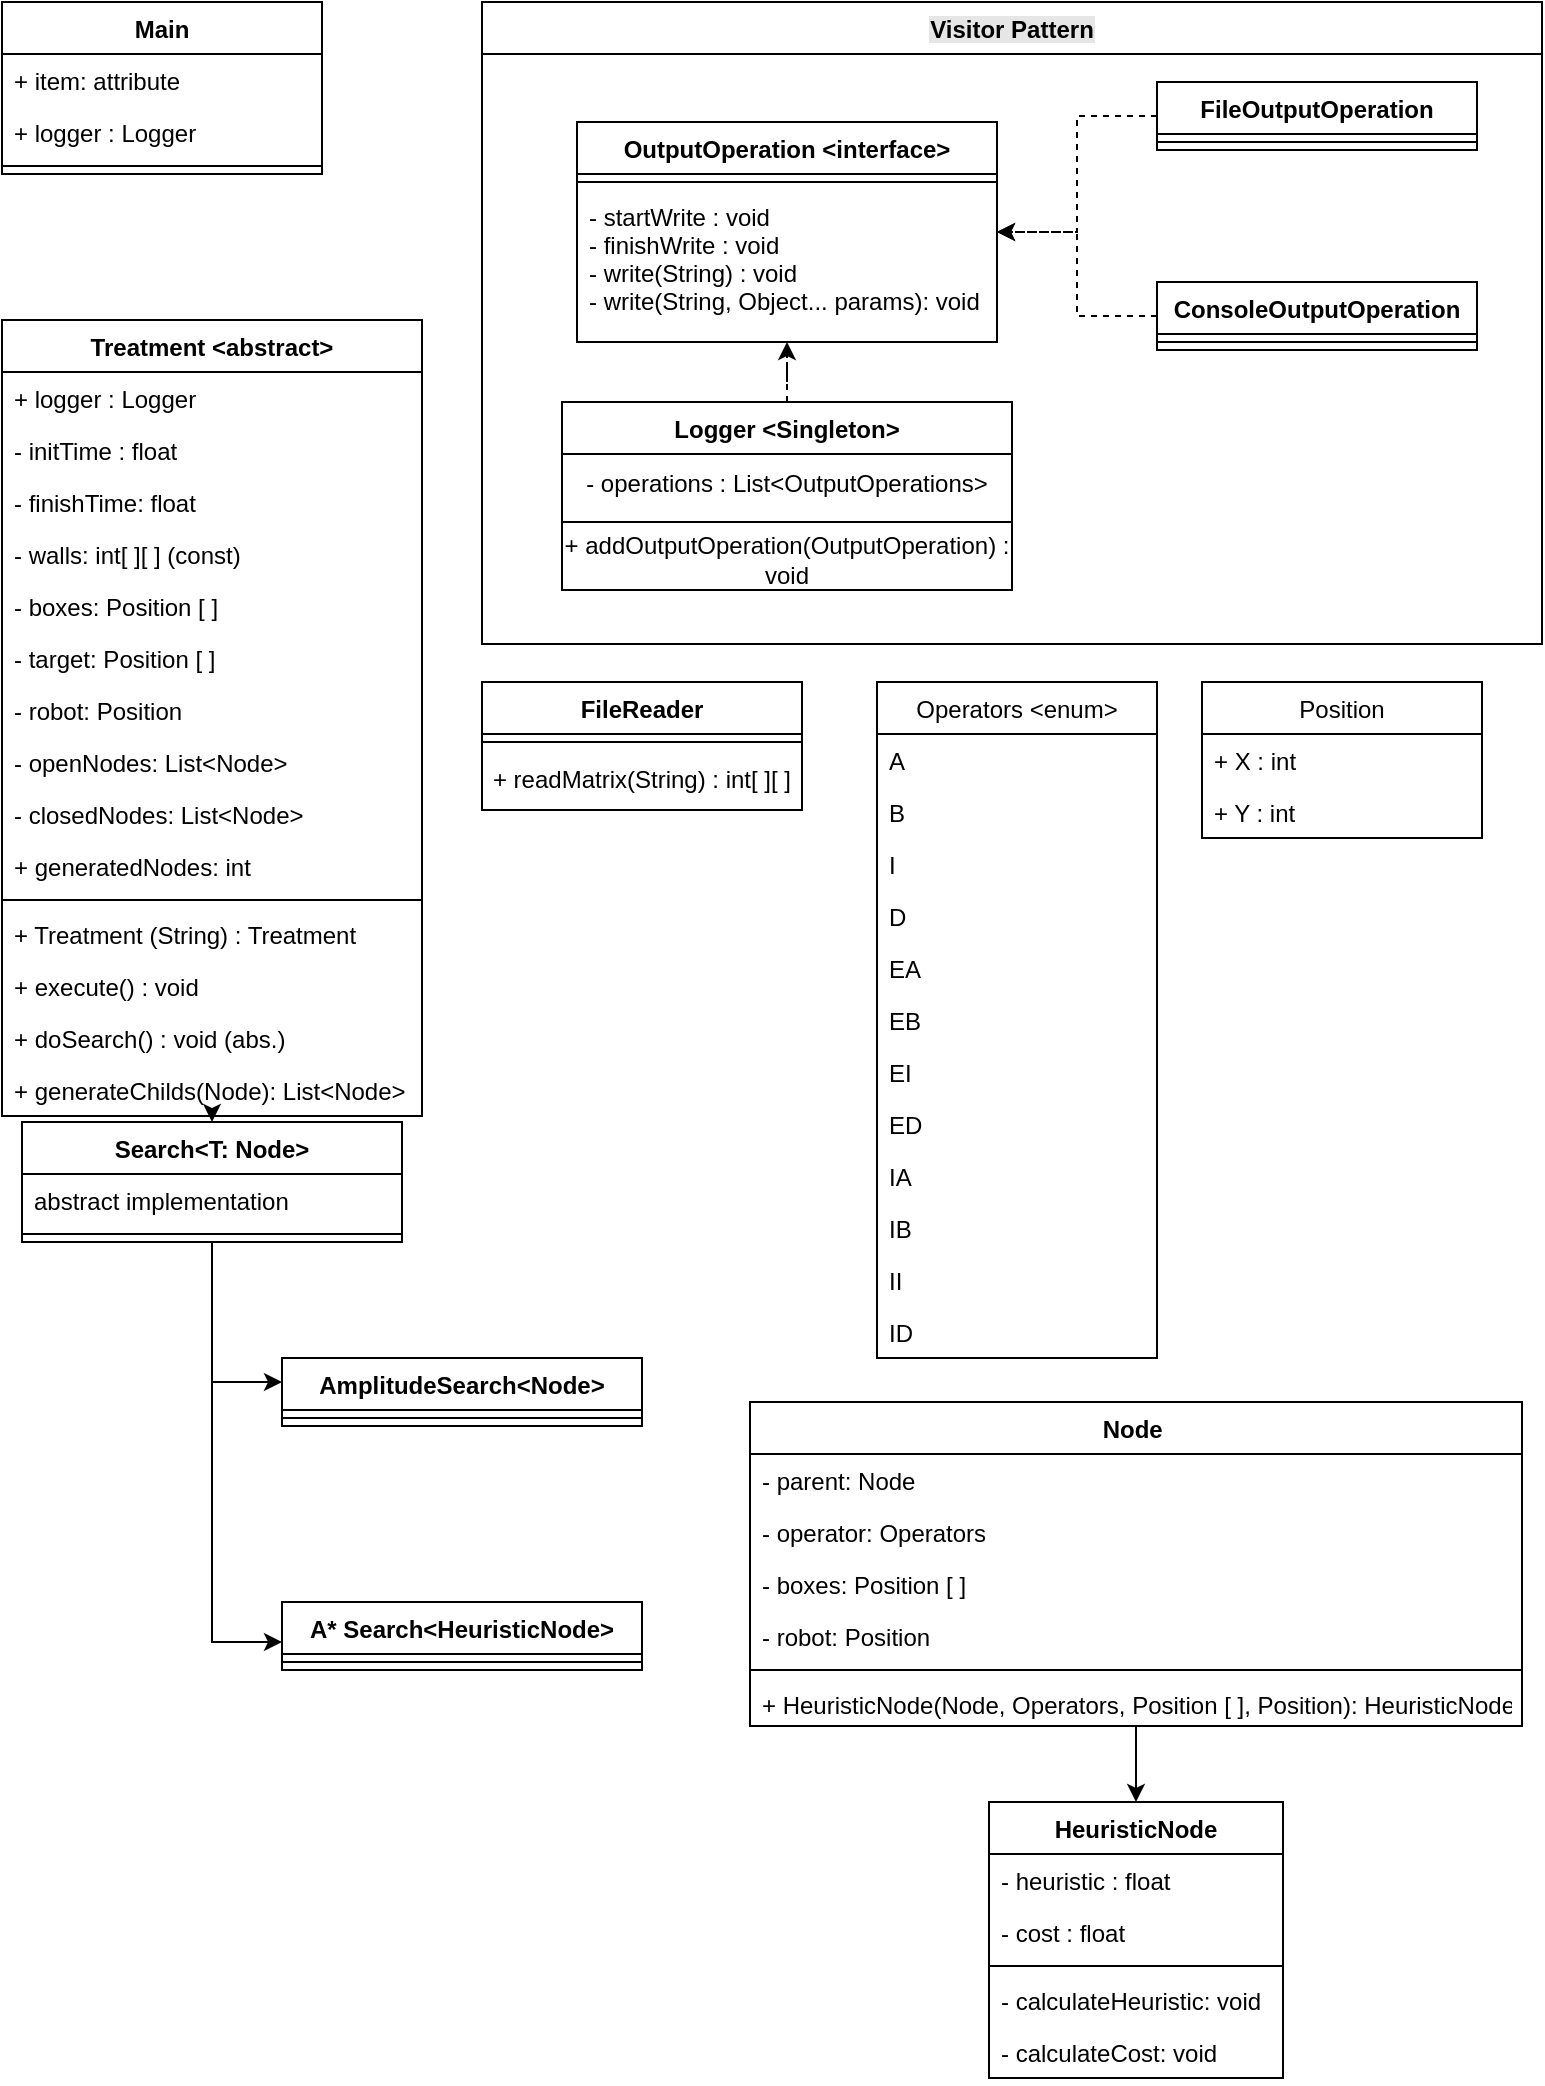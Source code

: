 <mxfile version="16.5.6" type="device"><diagram id="zkROeECK6JB8xDb7qXPe" name="Diagrama de Clases"><mxGraphModel dx="1036" dy="395" grid="1" gridSize="10" guides="1" tooltips="1" connect="1" arrows="1" fold="1" page="1" pageScale="1" pageWidth="827" pageHeight="1169" math="0" shadow="0"><root><mxCell id="0"/><mxCell id="1" parent="0"/><mxCell id="_-c9dEPwFFjq7T-9QIAx-1" value="Main" style="swimlane;fontStyle=1;align=center;verticalAlign=top;childLayout=stackLayout;horizontal=1;startSize=26;horizontalStack=0;resizeParent=1;resizeParentMax=0;resizeLast=0;collapsible=1;marginBottom=0;" parent="1" vertex="1"><mxGeometry x="40" y="40" width="160" height="86" as="geometry"/></mxCell><mxCell id="IXqOZm5Yv6pCnrBmNLsJ-30" value="+ item: attribute" style="text;strokeColor=none;fillColor=none;align=left;verticalAlign=top;spacingLeft=4;spacingRight=4;overflow=hidden;rotatable=0;points=[[0,0.5],[1,0.5]];portConstraint=eastwest;" parent="_-c9dEPwFFjq7T-9QIAx-1" vertex="1"><mxGeometry y="26" width="160" height="26" as="geometry"/></mxCell><mxCell id="IXqOZm5Yv6pCnrBmNLsJ-32" value="+ logger : Logger" style="text;strokeColor=none;fillColor=none;align=left;verticalAlign=top;spacingLeft=4;spacingRight=4;overflow=hidden;rotatable=0;points=[[0,0.5],[1,0.5]];portConstraint=eastwest;" parent="_-c9dEPwFFjq7T-9QIAx-1" vertex="1"><mxGeometry y="52" width="160" height="26" as="geometry"/></mxCell><mxCell id="_-c9dEPwFFjq7T-9QIAx-3" value="" style="line;strokeWidth=1;fillColor=none;align=left;verticalAlign=middle;spacingTop=-1;spacingLeft=3;spacingRight=3;rotatable=0;labelPosition=right;points=[];portConstraint=eastwest;" parent="_-c9dEPwFFjq7T-9QIAx-1" vertex="1"><mxGeometry y="78" width="160" height="8" as="geometry"/></mxCell><mxCell id="_-c9dEPwFFjq7T-9QIAx-5" value="FileReader" style="swimlane;fontStyle=1;align=center;verticalAlign=top;childLayout=stackLayout;horizontal=1;startSize=26;horizontalStack=0;resizeParent=1;resizeParentMax=0;resizeLast=0;collapsible=1;marginBottom=0;" parent="1" vertex="1"><mxGeometry x="280" y="380" width="160" height="64" as="geometry"/></mxCell><mxCell id="_-c9dEPwFFjq7T-9QIAx-6" value="" style="line;strokeWidth=1;fillColor=none;align=left;verticalAlign=middle;spacingTop=-1;spacingLeft=3;spacingRight=3;rotatable=0;labelPosition=right;points=[];portConstraint=eastwest;" parent="_-c9dEPwFFjq7T-9QIAx-5" vertex="1"><mxGeometry y="26" width="160" height="8" as="geometry"/></mxCell><mxCell id="h0g14_Q5vorwL71TnxeU-22" value="+ readMatrix(String) : int[ ][ ]" style="text;html=1;strokeColor=none;fillColor=none;align=center;verticalAlign=middle;whiteSpace=wrap;rounded=0;fontFamily=Helvetica;fontSize=12;fontColor=default;startSize=26;" parent="_-c9dEPwFFjq7T-9QIAx-5" vertex="1"><mxGeometry y="34" width="160" height="30" as="geometry"/></mxCell><mxCell id="h0g14_Q5vorwL71TnxeU-16" style="edgeStyle=orthogonalEdgeStyle;rounded=0;orthogonalLoop=1;jettySize=auto;html=1;dashed=1;fontFamily=Helvetica;fontSize=12;fontColor=default;endArrow=classic;endFill=1;startSize=26;strokeColor=default;" parent="1" source="_-c9dEPwFFjq7T-9QIAx-9" target="h0g14_Q5vorwL71TnxeU-3" edge="1"><mxGeometry relative="1" as="geometry"/></mxCell><mxCell id="h0g14_Q5vorwL71TnxeU-18" style="edgeStyle=orthogonalEdgeStyle;rounded=0;orthogonalLoop=1;jettySize=auto;html=1;dashed=1;fontFamily=Helvetica;fontSize=12;fontColor=default;endArrow=classic;endFill=1;startSize=26;strokeColor=default;" parent="1" source="_-c9dEPwFFjq7T-9QIAx-11" target="h0g14_Q5vorwL71TnxeU-3" edge="1"><mxGeometry relative="1" as="geometry"/></mxCell><mxCell id="h0g14_Q5vorwL71TnxeU-17" style="edgeStyle=orthogonalEdgeStyle;rounded=0;orthogonalLoop=1;jettySize=auto;html=1;dashed=1;fontFamily=Helvetica;fontSize=12;fontColor=default;endArrow=classic;endFill=1;startSize=26;strokeColor=default;" parent="1" source="_-c9dEPwFFjq7T-9QIAx-13" target="h0g14_Q5vorwL71TnxeU-3" edge="1"><mxGeometry relative="1" as="geometry"/></mxCell><mxCell id="_-c9dEPwFFjq7T-9QIAx-22" style="rounded=0;orthogonalLoop=1;jettySize=auto;html=1;" parent="1" source="_-c9dEPwFFjq7T-9QIAx-15" target="_-c9dEPwFFjq7T-9QIAx-17" edge="1"><mxGeometry relative="1" as="geometry"/></mxCell><mxCell id="_-c9dEPwFFjq7T-9QIAx-15" value="Treatment &lt;abstract&gt;" style="swimlane;fontStyle=1;align=center;verticalAlign=top;childLayout=stackLayout;horizontal=1;startSize=26;horizontalStack=0;resizeParent=1;resizeParentMax=0;resizeLast=0;collapsible=1;marginBottom=0;" parent="1" vertex="1"><mxGeometry x="40" y="199" width="210" height="398" as="geometry"/></mxCell><mxCell id="IXqOZm5Yv6pCnrBmNLsJ-31" value="+ logger : Logger" style="text;strokeColor=none;fillColor=none;align=left;verticalAlign=top;spacingLeft=4;spacingRight=4;overflow=hidden;rotatable=0;points=[[0,0.5],[1,0.5]];portConstraint=eastwest;" parent="_-c9dEPwFFjq7T-9QIAx-15" vertex="1"><mxGeometry y="26" width="210" height="26" as="geometry"/></mxCell><mxCell id="IXqOZm5Yv6pCnrBmNLsJ-12" value="- initTime : float" style="text;strokeColor=none;fillColor=none;align=left;verticalAlign=top;spacingLeft=4;spacingRight=4;overflow=hidden;rotatable=0;points=[[0,0.5],[1,0.5]];portConstraint=eastwest;" parent="_-c9dEPwFFjq7T-9QIAx-15" vertex="1"><mxGeometry y="52" width="210" height="26" as="geometry"/></mxCell><mxCell id="IXqOZm5Yv6pCnrBmNLsJ-11" value="- finishTime: float" style="text;strokeColor=none;fillColor=none;align=left;verticalAlign=top;spacingLeft=4;spacingRight=4;overflow=hidden;rotatable=0;points=[[0,0.5],[1,0.5]];portConstraint=eastwest;" parent="_-c9dEPwFFjq7T-9QIAx-15" vertex="1"><mxGeometry y="78" width="210" height="26" as="geometry"/></mxCell><mxCell id="IXqOZm5Yv6pCnrBmNLsJ-13" value="- walls: int[ ][ ] (const)" style="text;strokeColor=none;fillColor=none;align=left;verticalAlign=top;spacingLeft=4;spacingRight=4;overflow=hidden;rotatable=0;points=[[0,0.5],[1,0.5]];portConstraint=eastwest;" parent="_-c9dEPwFFjq7T-9QIAx-15" vertex="1"><mxGeometry y="104" width="210" height="26" as="geometry"/></mxCell><mxCell id="J_43gjlD4Gh7t5SdGVxX-3" value="- boxes: Position [ ]" style="text;strokeColor=none;fillColor=none;align=left;verticalAlign=top;spacingLeft=4;spacingRight=4;overflow=hidden;rotatable=0;points=[[0,0.5],[1,0.5]];portConstraint=eastwest;" vertex="1" parent="_-c9dEPwFFjq7T-9QIAx-15"><mxGeometry y="130" width="210" height="26" as="geometry"/></mxCell><mxCell id="IXqOZm5Yv6pCnrBmNLsJ-14" value="- target: Position [ ]" style="text;strokeColor=none;fillColor=none;align=left;verticalAlign=top;spacingLeft=4;spacingRight=4;overflow=hidden;rotatable=0;points=[[0,0.5],[1,0.5]];portConstraint=eastwest;" parent="_-c9dEPwFFjq7T-9QIAx-15" vertex="1"><mxGeometry y="156" width="210" height="26" as="geometry"/></mxCell><mxCell id="IXqOZm5Yv6pCnrBmNLsJ-15" value="- robot: Position" style="text;strokeColor=none;fillColor=none;align=left;verticalAlign=top;spacingLeft=4;spacingRight=4;overflow=hidden;rotatable=0;points=[[0,0.5],[1,0.5]];portConstraint=eastwest;" parent="_-c9dEPwFFjq7T-9QIAx-15" vertex="1"><mxGeometry y="182" width="210" height="26" as="geometry"/></mxCell><mxCell id="IXqOZm5Yv6pCnrBmNLsJ-56" value="- openNodes: List&lt;Node&gt;" style="text;strokeColor=none;fillColor=none;align=left;verticalAlign=top;spacingLeft=4;spacingRight=4;overflow=hidden;rotatable=0;points=[[0,0.5],[1,0.5]];portConstraint=eastwest;" parent="_-c9dEPwFFjq7T-9QIAx-15" vertex="1"><mxGeometry y="208" width="210" height="26" as="geometry"/></mxCell><mxCell id="J_43gjlD4Gh7t5SdGVxX-1" value="- closedNodes: List&lt;Node&gt;" style="text;strokeColor=none;fillColor=none;align=left;verticalAlign=top;spacingLeft=4;spacingRight=4;overflow=hidden;rotatable=0;points=[[0,0.5],[1,0.5]];portConstraint=eastwest;" vertex="1" parent="_-c9dEPwFFjq7T-9QIAx-15"><mxGeometry y="234" width="210" height="26" as="geometry"/></mxCell><mxCell id="IXqOZm5Yv6pCnrBmNLsJ-57" value="+ generatedNodes: int" style="text;strokeColor=none;fillColor=none;align=left;verticalAlign=top;spacingLeft=4;spacingRight=4;overflow=hidden;rotatable=0;points=[[0,0.5],[1,0.5]];portConstraint=eastwest;" parent="_-c9dEPwFFjq7T-9QIAx-15" vertex="1"><mxGeometry y="260" width="210" height="26" as="geometry"/></mxCell><mxCell id="_-c9dEPwFFjq7T-9QIAx-16" value="" style="line;strokeWidth=1;fillColor=none;align=left;verticalAlign=middle;spacingTop=-1;spacingLeft=3;spacingRight=3;rotatable=0;labelPosition=right;points=[];portConstraint=eastwest;" parent="_-c9dEPwFFjq7T-9QIAx-15" vertex="1"><mxGeometry y="286" width="210" height="8" as="geometry"/></mxCell><mxCell id="IXqOZm5Yv6pCnrBmNLsJ-18" value="+ Treatment (String) : Treatment" style="text;strokeColor=none;fillColor=none;align=left;verticalAlign=top;spacingLeft=4;spacingRight=4;overflow=hidden;rotatable=0;points=[[0,0.5],[1,0.5]];portConstraint=eastwest;" parent="_-c9dEPwFFjq7T-9QIAx-15" vertex="1"><mxGeometry y="294" width="210" height="26" as="geometry"/></mxCell><mxCell id="IXqOZm5Yv6pCnrBmNLsJ-8" value="+ execute() : void" style="text;strokeColor=none;fillColor=none;align=left;verticalAlign=top;spacingLeft=4;spacingRight=4;overflow=hidden;rotatable=0;points=[[0,0.5],[1,0.5]];portConstraint=eastwest;" parent="_-c9dEPwFFjq7T-9QIAx-15" vertex="1"><mxGeometry y="320" width="210" height="26" as="geometry"/></mxCell><mxCell id="IXqOZm5Yv6pCnrBmNLsJ-10" value="+ doSearch() : void (abs.)" style="text;strokeColor=none;fillColor=none;align=left;verticalAlign=top;spacingLeft=4;spacingRight=4;overflow=hidden;rotatable=0;points=[[0,0.5],[1,0.5]];portConstraint=eastwest;" parent="_-c9dEPwFFjq7T-9QIAx-15" vertex="1"><mxGeometry y="346" width="210" height="26" as="geometry"/></mxCell><mxCell id="IXqOZm5Yv6pCnrBmNLsJ-33" value="+ generateChilds(Node): List&lt;Node&gt;" style="text;strokeColor=none;fillColor=none;align=left;verticalAlign=top;spacingLeft=4;spacingRight=4;overflow=hidden;rotatable=0;points=[[0,0.5],[1,0.5]];portConstraint=eastwest;" parent="_-c9dEPwFFjq7T-9QIAx-15" vertex="1"><mxGeometry y="372" width="210" height="26" as="geometry"/></mxCell><mxCell id="IXqOZm5Yv6pCnrBmNLsJ-62" style="edgeStyle=orthogonalEdgeStyle;rounded=0;orthogonalLoop=1;jettySize=auto;html=1;elbow=vertical;" parent="1" source="_-c9dEPwFFjq7T-9QIAx-17" target="IXqOZm5Yv6pCnrBmNLsJ-58" edge="1"><mxGeometry relative="1" as="geometry"><Array as="points"><mxPoint x="145" y="730"/></Array></mxGeometry></mxCell><mxCell id="IXqOZm5Yv6pCnrBmNLsJ-67" style="edgeStyle=orthogonalEdgeStyle;rounded=0;orthogonalLoop=1;jettySize=auto;html=1;elbow=vertical;" parent="1" source="_-c9dEPwFFjq7T-9QIAx-17" target="IXqOZm5Yv6pCnrBmNLsJ-63" edge="1"><mxGeometry relative="1" as="geometry"><Array as="points"><mxPoint x="145" y="860"/></Array></mxGeometry></mxCell><mxCell id="_-c9dEPwFFjq7T-9QIAx-17" value="Search&lt;T: Node&gt;" style="swimlane;fontStyle=1;align=center;verticalAlign=top;childLayout=stackLayout;horizontal=1;startSize=26;horizontalStack=0;resizeParent=1;resizeParentMax=0;resizeLast=0;collapsible=1;marginBottom=0;" parent="1" vertex="1"><mxGeometry x="50" y="600" width="190" height="60" as="geometry"/></mxCell><mxCell id="IXqOZm5Yv6pCnrBmNLsJ-16" value="abstract implementation" style="text;strokeColor=none;fillColor=none;align=left;verticalAlign=top;spacingLeft=4;spacingRight=4;overflow=hidden;rotatable=0;points=[[0,0.5],[1,0.5]];portConstraint=eastwest;" parent="_-c9dEPwFFjq7T-9QIAx-17" vertex="1"><mxGeometry y="26" width="190" height="26" as="geometry"/></mxCell><mxCell id="_-c9dEPwFFjq7T-9QIAx-18" value="" style="line;strokeWidth=1;fillColor=none;align=left;verticalAlign=middle;spacingTop=-1;spacingLeft=3;spacingRight=3;rotatable=0;labelPosition=right;points=[];portConstraint=eastwest;" parent="_-c9dEPwFFjq7T-9QIAx-17" vertex="1"><mxGeometry y="52" width="190" height="8" as="geometry"/></mxCell><mxCell id="IXqOZm5Yv6pCnrBmNLsJ-23" style="edgeStyle=orthogonalEdgeStyle;rounded=0;orthogonalLoop=1;jettySize=auto;html=1;entryX=0.5;entryY=0;entryDx=0;entryDy=0;" parent="1" source="_-c9dEPwFFjq7T-9QIAx-19" target="IXqOZm5Yv6pCnrBmNLsJ-20" edge="1"><mxGeometry relative="1" as="geometry"/></mxCell><mxCell id="_-c9dEPwFFjq7T-9QIAx-19" value="Node " style="swimlane;fontStyle=1;align=center;verticalAlign=top;childLayout=stackLayout;horizontal=1;startSize=26;horizontalStack=0;resizeParent=1;resizeParentMax=0;resizeLast=0;collapsible=1;marginBottom=0;" parent="1" vertex="1"><mxGeometry x="414" y="740" width="386" height="162" as="geometry"/></mxCell><mxCell id="IXqOZm5Yv6pCnrBmNLsJ-19" value="- parent: Node" style="text;strokeColor=none;fillColor=none;align=left;verticalAlign=top;spacingLeft=4;spacingRight=4;overflow=hidden;rotatable=0;points=[[0,0.5],[1,0.5]];portConstraint=eastwest;" parent="_-c9dEPwFFjq7T-9QIAx-19" vertex="1"><mxGeometry y="26" width="386" height="26" as="geometry"/></mxCell><mxCell id="IXqOZm5Yv6pCnrBmNLsJ-55" value="- operator: Operators" style="text;strokeColor=none;fillColor=none;align=left;verticalAlign=top;spacingLeft=4;spacingRight=4;overflow=hidden;rotatable=0;points=[[0,0.5],[1,0.5]];portConstraint=eastwest;" parent="_-c9dEPwFFjq7T-9QIAx-19" vertex="1"><mxGeometry y="52" width="386" height="26" as="geometry"/></mxCell><mxCell id="IXqOZm5Yv6pCnrBmNLsJ-28" value="- boxes: Position [ ]" style="text;strokeColor=none;fillColor=none;align=left;verticalAlign=top;spacingLeft=4;spacingRight=4;overflow=hidden;rotatable=0;points=[[0,0.5],[1,0.5]];portConstraint=eastwest;" parent="_-c9dEPwFFjq7T-9QIAx-19" vertex="1"><mxGeometry y="78" width="386" height="26" as="geometry"/></mxCell><mxCell id="IXqOZm5Yv6pCnrBmNLsJ-29" value="- robot: Position" style="text;strokeColor=none;fillColor=none;align=left;verticalAlign=top;spacingLeft=4;spacingRight=4;overflow=hidden;rotatable=0;points=[[0,0.5],[1,0.5]];portConstraint=eastwest;" parent="_-c9dEPwFFjq7T-9QIAx-19" vertex="1"><mxGeometry y="104" width="386" height="26" as="geometry"/></mxCell><mxCell id="_-c9dEPwFFjq7T-9QIAx-20" value="" style="line;strokeWidth=1;fillColor=none;align=left;verticalAlign=middle;spacingTop=-1;spacingLeft=3;spacingRight=3;rotatable=0;labelPosition=right;points=[];portConstraint=eastwest;" parent="_-c9dEPwFFjq7T-9QIAx-19" vertex="1"><mxGeometry y="130" width="386" height="8" as="geometry"/></mxCell><mxCell id="IXqOZm5Yv6pCnrBmNLsJ-68" value="+ HeuristicNode(Node, Operators, Position [ ], Position): HeuristicNode" style="text;strokeColor=none;fillColor=none;align=left;verticalAlign=top;spacingLeft=4;spacingRight=4;overflow=hidden;rotatable=0;points=[[0,0.5],[1,0.5]];portConstraint=eastwest;" parent="_-c9dEPwFFjq7T-9QIAx-19" vertex="1"><mxGeometry y="138" width="386" height="24" as="geometry"/></mxCell><mxCell id="_-c9dEPwFFjq7T-9QIAx-9" value="Logger &lt;Singleton&gt;&#10;" style="swimlane;fontStyle=1;align=center;verticalAlign=top;childLayout=stackLayout;horizontal=1;startSize=26;horizontalStack=0;resizeParent=1;resizeParentMax=0;resizeLast=0;collapsible=1;marginBottom=0;" parent="1" vertex="1"><mxGeometry x="320" y="240" width="225" height="94" as="geometry"/></mxCell><mxCell id="h0g14_Q5vorwL71TnxeU-20" value="- operations : List&amp;lt;OutputOperations&amp;gt;" style="text;html=1;strokeColor=none;fillColor=none;align=center;verticalAlign=middle;whiteSpace=wrap;rounded=0;fontFamily=Helvetica;fontSize=12;fontColor=default;startSize=26;" parent="_-c9dEPwFFjq7T-9QIAx-9" vertex="1"><mxGeometry y="26" width="225" height="30" as="geometry"/></mxCell><mxCell id="_-c9dEPwFFjq7T-9QIAx-10" value="" style="line;strokeWidth=1;fillColor=none;align=left;verticalAlign=middle;spacingTop=-1;spacingLeft=3;spacingRight=3;rotatable=0;labelPosition=right;points=[];portConstraint=eastwest;" parent="_-c9dEPwFFjq7T-9QIAx-9" vertex="1"><mxGeometry y="56" width="225" height="8" as="geometry"/></mxCell><mxCell id="h0g14_Q5vorwL71TnxeU-21" value="+ addOutputOperation(OutputOperation) : void" style="text;html=1;strokeColor=none;fillColor=none;align=center;verticalAlign=middle;whiteSpace=wrap;rounded=0;fontFamily=Helvetica;fontSize=12;fontColor=default;startSize=26;" parent="_-c9dEPwFFjq7T-9QIAx-9" vertex="1"><mxGeometry y="64" width="225" height="30" as="geometry"/></mxCell><mxCell id="h0g14_Q5vorwL71TnxeU-3" value="OutputOperation &lt;interface&gt;" style="swimlane;fontStyle=1;align=center;verticalAlign=top;childLayout=stackLayout;horizontal=1;startSize=26;horizontalStack=0;resizeParent=1;resizeParentMax=0;resizeLast=0;collapsible=1;marginBottom=0;fontFamily=Helvetica;fontSize=12;fontColor=default;strokeColor=default;fillColor=default;" parent="1" vertex="1"><mxGeometry x="327.5" y="100" width="210" height="110" as="geometry"/></mxCell><mxCell id="h0g14_Q5vorwL71TnxeU-5" value="" style="line;strokeWidth=1;fillColor=none;align=left;verticalAlign=middle;spacingTop=-1;spacingLeft=3;spacingRight=3;rotatable=0;labelPosition=right;points=[];portConstraint=eastwest;fontFamily=Helvetica;fontSize=12;fontColor=default;startSize=26;" parent="h0g14_Q5vorwL71TnxeU-3" vertex="1"><mxGeometry y="26" width="210" height="8" as="geometry"/></mxCell><mxCell id="h0g14_Q5vorwL71TnxeU-6" value="- startWrite : void&#10;- finishWrite : void&#10;- write(String) : void&#10;- write(String, Object... params): void" style="text;strokeColor=none;fillColor=none;align=left;verticalAlign=top;spacingLeft=4;spacingRight=4;overflow=hidden;rotatable=0;points=[[0,0.5],[1,0.5]];portConstraint=eastwest;fontFamily=Helvetica;fontSize=12;fontColor=default;startSize=26;" parent="h0g14_Q5vorwL71TnxeU-3" vertex="1"><mxGeometry y="34" width="210" height="76" as="geometry"/></mxCell><mxCell id="_-c9dEPwFFjq7T-9QIAx-11" value="FileOutputOperation" style="swimlane;fontStyle=1;align=center;verticalAlign=top;childLayout=stackLayout;horizontal=1;startSize=26;horizontalStack=0;resizeParent=1;resizeParentMax=0;resizeLast=0;collapsible=1;marginBottom=0;" parent="1" vertex="1"><mxGeometry x="617.5" y="80" width="160" height="34" as="geometry"/></mxCell><mxCell id="_-c9dEPwFFjq7T-9QIAx-12" value="" style="line;strokeWidth=1;fillColor=none;align=left;verticalAlign=middle;spacingTop=-1;spacingLeft=3;spacingRight=3;rotatable=0;labelPosition=right;points=[];portConstraint=eastwest;" parent="_-c9dEPwFFjq7T-9QIAx-11" vertex="1"><mxGeometry y="26" width="160" height="8" as="geometry"/></mxCell><mxCell id="_-c9dEPwFFjq7T-9QIAx-13" value="ConsoleOutputOperation&#10;" style="swimlane;fontStyle=1;align=center;verticalAlign=top;childLayout=stackLayout;horizontal=1;startSize=26;horizontalStack=0;resizeParent=1;resizeParentMax=0;resizeLast=0;collapsible=1;marginBottom=0;" parent="1" vertex="1"><mxGeometry x="617.5" y="180" width="160" height="34" as="geometry"/></mxCell><mxCell id="_-c9dEPwFFjq7T-9QIAx-14" value="" style="line;strokeWidth=1;fillColor=none;align=left;verticalAlign=middle;spacingTop=-1;spacingLeft=3;spacingRight=3;rotatable=0;labelPosition=right;points=[];portConstraint=eastwest;" parent="_-c9dEPwFFjq7T-9QIAx-13" vertex="1"><mxGeometry y="26" width="160" height="8" as="geometry"/></mxCell><mxCell id="h0g14_Q5vorwL71TnxeU-25" value="Visitor Pattern" style="swimlane;labelBackgroundColor=#E6E6E6;fontFamily=Helvetica;fontSize=12;fontColor=default;startSize=26;strokeColor=default;fillColor=default;" parent="1" vertex="1"><mxGeometry x="280" y="40" width="530" height="321" as="geometry"/></mxCell><mxCell id="IXqOZm5Yv6pCnrBmNLsJ-20" value="HeuristicNode" style="swimlane;fontStyle=1;align=center;verticalAlign=top;childLayout=stackLayout;horizontal=1;startSize=26;horizontalStack=0;resizeParent=1;resizeParentMax=0;resizeLast=0;collapsible=1;marginBottom=0;" parent="1" vertex="1"><mxGeometry x="533.5" y="940" width="147" height="138" as="geometry"/></mxCell><mxCell id="IXqOZm5Yv6pCnrBmNLsJ-21" value="- heuristic : float" style="text;strokeColor=none;fillColor=none;align=left;verticalAlign=top;spacingLeft=4;spacingRight=4;overflow=hidden;rotatable=0;points=[[0,0.5],[1,0.5]];portConstraint=eastwest;" parent="IXqOZm5Yv6pCnrBmNLsJ-20" vertex="1"><mxGeometry y="26" width="147" height="26" as="geometry"/></mxCell><mxCell id="IXqOZm5Yv6pCnrBmNLsJ-26" value="- cost : float" style="text;strokeColor=none;fillColor=none;align=left;verticalAlign=top;spacingLeft=4;spacingRight=4;overflow=hidden;rotatable=0;points=[[0,0.5],[1,0.5]];portConstraint=eastwest;" parent="IXqOZm5Yv6pCnrBmNLsJ-20" vertex="1"><mxGeometry y="52" width="147" height="26" as="geometry"/></mxCell><mxCell id="IXqOZm5Yv6pCnrBmNLsJ-22" value="" style="line;strokeWidth=1;fillColor=none;align=left;verticalAlign=middle;spacingTop=-1;spacingLeft=3;spacingRight=3;rotatable=0;labelPosition=right;points=[];portConstraint=eastwest;" parent="IXqOZm5Yv6pCnrBmNLsJ-20" vertex="1"><mxGeometry y="78" width="147" height="8" as="geometry"/></mxCell><mxCell id="IXqOZm5Yv6pCnrBmNLsJ-69" value="- calculateHeuristic: void" style="text;strokeColor=none;fillColor=none;align=left;verticalAlign=top;spacingLeft=4;spacingRight=4;overflow=hidden;rotatable=0;points=[[0,0.5],[1,0.5]];portConstraint=eastwest;" parent="IXqOZm5Yv6pCnrBmNLsJ-20" vertex="1"><mxGeometry y="86" width="147" height="26" as="geometry"/></mxCell><mxCell id="IXqOZm5Yv6pCnrBmNLsJ-71" value="- calculateCost: void" style="text;strokeColor=none;fillColor=none;align=left;verticalAlign=top;spacingLeft=4;spacingRight=4;overflow=hidden;rotatable=0;points=[[0,0.5],[1,0.5]];portConstraint=eastwest;" parent="IXqOZm5Yv6pCnrBmNLsJ-20" vertex="1"><mxGeometry y="112" width="147" height="26" as="geometry"/></mxCell><mxCell id="IXqOZm5Yv6pCnrBmNLsJ-38" value="Operators &lt;enum&gt;" style="swimlane;fontStyle=0;childLayout=stackLayout;horizontal=1;startSize=26;fillColor=none;horizontalStack=0;resizeParent=1;resizeParentMax=0;resizeLast=0;collapsible=1;marginBottom=0;" parent="1" vertex="1"><mxGeometry x="477.5" y="380" width="140" height="338" as="geometry"/></mxCell><mxCell id="IXqOZm5Yv6pCnrBmNLsJ-39" value="A" style="text;strokeColor=none;fillColor=none;align=left;verticalAlign=top;spacingLeft=4;spacingRight=4;overflow=hidden;rotatable=0;points=[[0,0.5],[1,0.5]];portConstraint=eastwest;" parent="IXqOZm5Yv6pCnrBmNLsJ-38" vertex="1"><mxGeometry y="26" width="140" height="26" as="geometry"/></mxCell><mxCell id="IXqOZm5Yv6pCnrBmNLsJ-40" value="B" style="text;strokeColor=none;fillColor=none;align=left;verticalAlign=top;spacingLeft=4;spacingRight=4;overflow=hidden;rotatable=0;points=[[0,0.5],[1,0.5]];portConstraint=eastwest;" parent="IXqOZm5Yv6pCnrBmNLsJ-38" vertex="1"><mxGeometry y="52" width="140" height="26" as="geometry"/></mxCell><mxCell id="IXqOZm5Yv6pCnrBmNLsJ-41" value="I" style="text;strokeColor=none;fillColor=none;align=left;verticalAlign=top;spacingLeft=4;spacingRight=4;overflow=hidden;rotatable=0;points=[[0,0.5],[1,0.5]];portConstraint=eastwest;" parent="IXqOZm5Yv6pCnrBmNLsJ-38" vertex="1"><mxGeometry y="78" width="140" height="26" as="geometry"/></mxCell><mxCell id="IXqOZm5Yv6pCnrBmNLsJ-42" value="D" style="text;strokeColor=none;fillColor=none;align=left;verticalAlign=top;spacingLeft=4;spacingRight=4;overflow=hidden;rotatable=0;points=[[0,0.5],[1,0.5]];portConstraint=eastwest;" parent="IXqOZm5Yv6pCnrBmNLsJ-38" vertex="1"><mxGeometry y="104" width="140" height="26" as="geometry"/></mxCell><mxCell id="IXqOZm5Yv6pCnrBmNLsJ-43" value="EA" style="text;strokeColor=none;fillColor=none;align=left;verticalAlign=top;spacingLeft=4;spacingRight=4;overflow=hidden;rotatable=0;points=[[0,0.5],[1,0.5]];portConstraint=eastwest;" parent="IXqOZm5Yv6pCnrBmNLsJ-38" vertex="1"><mxGeometry y="130" width="140" height="26" as="geometry"/></mxCell><mxCell id="IXqOZm5Yv6pCnrBmNLsJ-44" value="EB" style="text;strokeColor=none;fillColor=none;align=left;verticalAlign=top;spacingLeft=4;spacingRight=4;overflow=hidden;rotatable=0;points=[[0,0.5],[1,0.5]];portConstraint=eastwest;" parent="IXqOZm5Yv6pCnrBmNLsJ-38" vertex="1"><mxGeometry y="156" width="140" height="26" as="geometry"/></mxCell><mxCell id="IXqOZm5Yv6pCnrBmNLsJ-45" value="EI" style="text;strokeColor=none;fillColor=none;align=left;verticalAlign=top;spacingLeft=4;spacingRight=4;overflow=hidden;rotatable=0;points=[[0,0.5],[1,0.5]];portConstraint=eastwest;" parent="IXqOZm5Yv6pCnrBmNLsJ-38" vertex="1"><mxGeometry y="182" width="140" height="26" as="geometry"/></mxCell><mxCell id="IXqOZm5Yv6pCnrBmNLsJ-46" value="ED" style="text;strokeColor=none;fillColor=none;align=left;verticalAlign=top;spacingLeft=4;spacingRight=4;overflow=hidden;rotatable=0;points=[[0,0.5],[1,0.5]];portConstraint=eastwest;" parent="IXqOZm5Yv6pCnrBmNLsJ-38" vertex="1"><mxGeometry y="208" width="140" height="26" as="geometry"/></mxCell><mxCell id="IXqOZm5Yv6pCnrBmNLsJ-47" value="IA" style="text;strokeColor=none;fillColor=none;align=left;verticalAlign=top;spacingLeft=4;spacingRight=4;overflow=hidden;rotatable=0;points=[[0,0.5],[1,0.5]];portConstraint=eastwest;" parent="IXqOZm5Yv6pCnrBmNLsJ-38" vertex="1"><mxGeometry y="234" width="140" height="26" as="geometry"/></mxCell><mxCell id="IXqOZm5Yv6pCnrBmNLsJ-48" value="IB" style="text;strokeColor=none;fillColor=none;align=left;verticalAlign=top;spacingLeft=4;spacingRight=4;overflow=hidden;rotatable=0;points=[[0,0.5],[1,0.5]];portConstraint=eastwest;" parent="IXqOZm5Yv6pCnrBmNLsJ-38" vertex="1"><mxGeometry y="260" width="140" height="26" as="geometry"/></mxCell><mxCell id="IXqOZm5Yv6pCnrBmNLsJ-49" value="II" style="text;strokeColor=none;fillColor=none;align=left;verticalAlign=top;spacingLeft=4;spacingRight=4;overflow=hidden;rotatable=0;points=[[0,0.5],[1,0.5]];portConstraint=eastwest;" parent="IXqOZm5Yv6pCnrBmNLsJ-38" vertex="1"><mxGeometry y="286" width="140" height="26" as="geometry"/></mxCell><mxCell id="IXqOZm5Yv6pCnrBmNLsJ-50" value="ID" style="text;strokeColor=none;fillColor=none;align=left;verticalAlign=top;spacingLeft=4;spacingRight=4;overflow=hidden;rotatable=0;points=[[0,0.5],[1,0.5]];portConstraint=eastwest;" parent="IXqOZm5Yv6pCnrBmNLsJ-38" vertex="1"><mxGeometry y="312" width="140" height="26" as="geometry"/></mxCell><mxCell id="IXqOZm5Yv6pCnrBmNLsJ-51" value="Position" style="swimlane;fontStyle=0;childLayout=stackLayout;horizontal=1;startSize=26;fillColor=none;horizontalStack=0;resizeParent=1;resizeParentMax=0;resizeLast=0;collapsible=1;marginBottom=0;" parent="1" vertex="1"><mxGeometry x="640" y="380" width="140" height="78" as="geometry"/></mxCell><mxCell id="IXqOZm5Yv6pCnrBmNLsJ-52" value="+ X : int" style="text;strokeColor=none;fillColor=none;align=left;verticalAlign=top;spacingLeft=4;spacingRight=4;overflow=hidden;rotatable=0;points=[[0,0.5],[1,0.5]];portConstraint=eastwest;" parent="IXqOZm5Yv6pCnrBmNLsJ-51" vertex="1"><mxGeometry y="26" width="140" height="26" as="geometry"/></mxCell><mxCell id="IXqOZm5Yv6pCnrBmNLsJ-53" value="+ Y : int" style="text;strokeColor=none;fillColor=none;align=left;verticalAlign=top;spacingLeft=4;spacingRight=4;overflow=hidden;rotatable=0;points=[[0,0.5],[1,0.5]];portConstraint=eastwest;" parent="IXqOZm5Yv6pCnrBmNLsJ-51" vertex="1"><mxGeometry y="52" width="140" height="26" as="geometry"/></mxCell><mxCell id="IXqOZm5Yv6pCnrBmNLsJ-58" value="AmplitudeSearch&lt;Node&gt;" style="swimlane;fontStyle=1;align=center;verticalAlign=top;childLayout=stackLayout;horizontal=1;startSize=26;horizontalStack=0;resizeParent=1;resizeParentMax=0;resizeLast=0;collapsible=1;marginBottom=0;" parent="1" vertex="1"><mxGeometry x="180" y="718" width="180" height="34" as="geometry"/></mxCell><mxCell id="IXqOZm5Yv6pCnrBmNLsJ-60" value="" style="line;strokeWidth=1;fillColor=none;align=left;verticalAlign=middle;spacingTop=-1;spacingLeft=3;spacingRight=3;rotatable=0;labelPosition=right;points=[];portConstraint=eastwest;" parent="IXqOZm5Yv6pCnrBmNLsJ-58" vertex="1"><mxGeometry y="26" width="180" height="8" as="geometry"/></mxCell><mxCell id="IXqOZm5Yv6pCnrBmNLsJ-63" value="A* Search&lt;HeuristicNode&gt;" style="swimlane;fontStyle=1;align=center;verticalAlign=top;childLayout=stackLayout;horizontal=1;startSize=26;horizontalStack=0;resizeParent=1;resizeParentMax=0;resizeLast=0;collapsible=1;marginBottom=0;" parent="1" vertex="1"><mxGeometry x="180" y="840" width="180" height="34" as="geometry"/></mxCell><mxCell id="IXqOZm5Yv6pCnrBmNLsJ-65" value="" style="line;strokeWidth=1;fillColor=none;align=left;verticalAlign=middle;spacingTop=-1;spacingLeft=3;spacingRight=3;rotatable=0;labelPosition=right;points=[];portConstraint=eastwest;" parent="IXqOZm5Yv6pCnrBmNLsJ-63" vertex="1"><mxGeometry y="26" width="180" height="8" as="geometry"/></mxCell></root></mxGraphModel></diagram></mxfile>